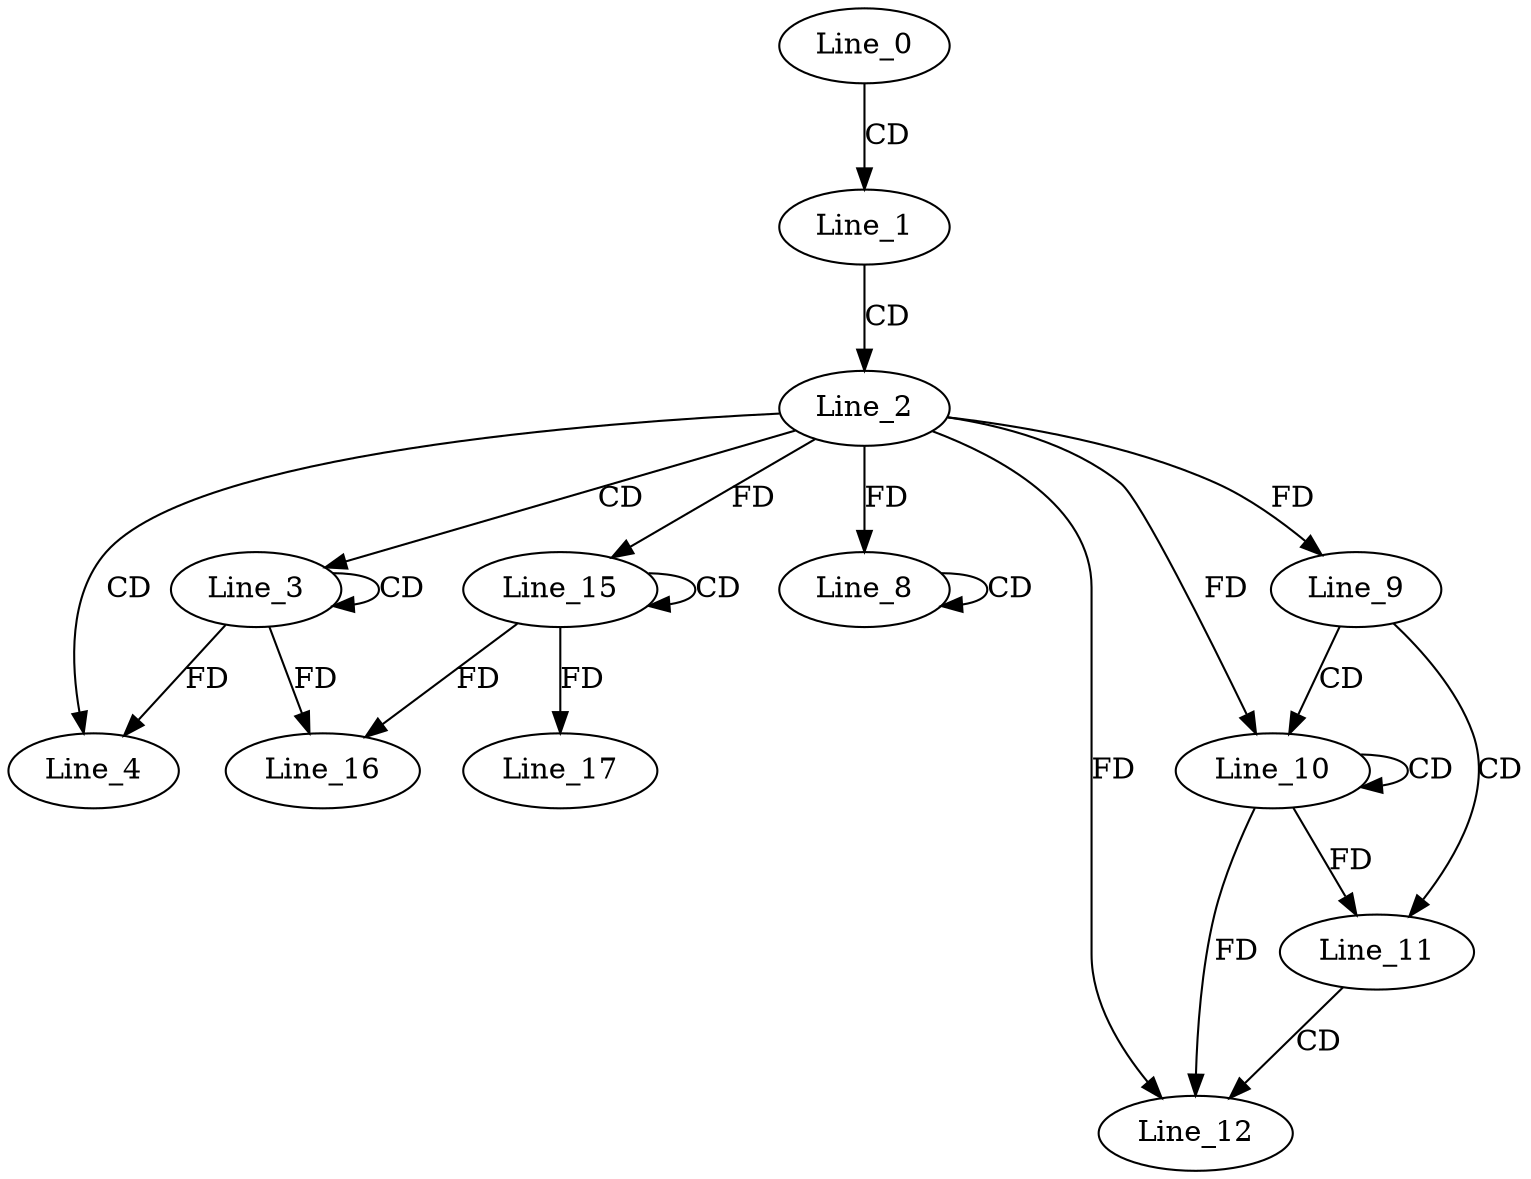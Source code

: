 digraph G {
  Line_0;
  Line_1;
  Line_2;
  Line_3;
  Line_3;
  Line_4;
  Line_8;
  Line_8;
  Line_9;
  Line_9;
  Line_10;
  Line_10;
  Line_10;
  Line_11;
  Line_12;
  Line_15;
  Line_15;
  Line_16;
  Line_17;
  Line_0 -> Line_1 [ label="CD" ];
  Line_1 -> Line_2 [ label="CD" ];
  Line_2 -> Line_3 [ label="CD" ];
  Line_3 -> Line_3 [ label="CD" ];
  Line_2 -> Line_4 [ label="CD" ];
  Line_3 -> Line_4 [ label="FD" ];
  Line_8 -> Line_8 [ label="CD" ];
  Line_2 -> Line_8 [ label="FD" ];
  Line_2 -> Line_9 [ label="FD" ];
  Line_9 -> Line_10 [ label="CD" ];
  Line_10 -> Line_10 [ label="CD" ];
  Line_2 -> Line_10 [ label="FD" ];
  Line_9 -> Line_11 [ label="CD" ];
  Line_10 -> Line_11 [ label="FD" ];
  Line_11 -> Line_12 [ label="CD" ];
  Line_2 -> Line_12 [ label="FD" ];
  Line_10 -> Line_12 [ label="FD" ];
  Line_15 -> Line_15 [ label="CD" ];
  Line_2 -> Line_15 [ label="FD" ];
  Line_3 -> Line_16 [ label="FD" ];
  Line_15 -> Line_16 [ label="FD" ];
  Line_15 -> Line_17 [ label="FD" ];
}
